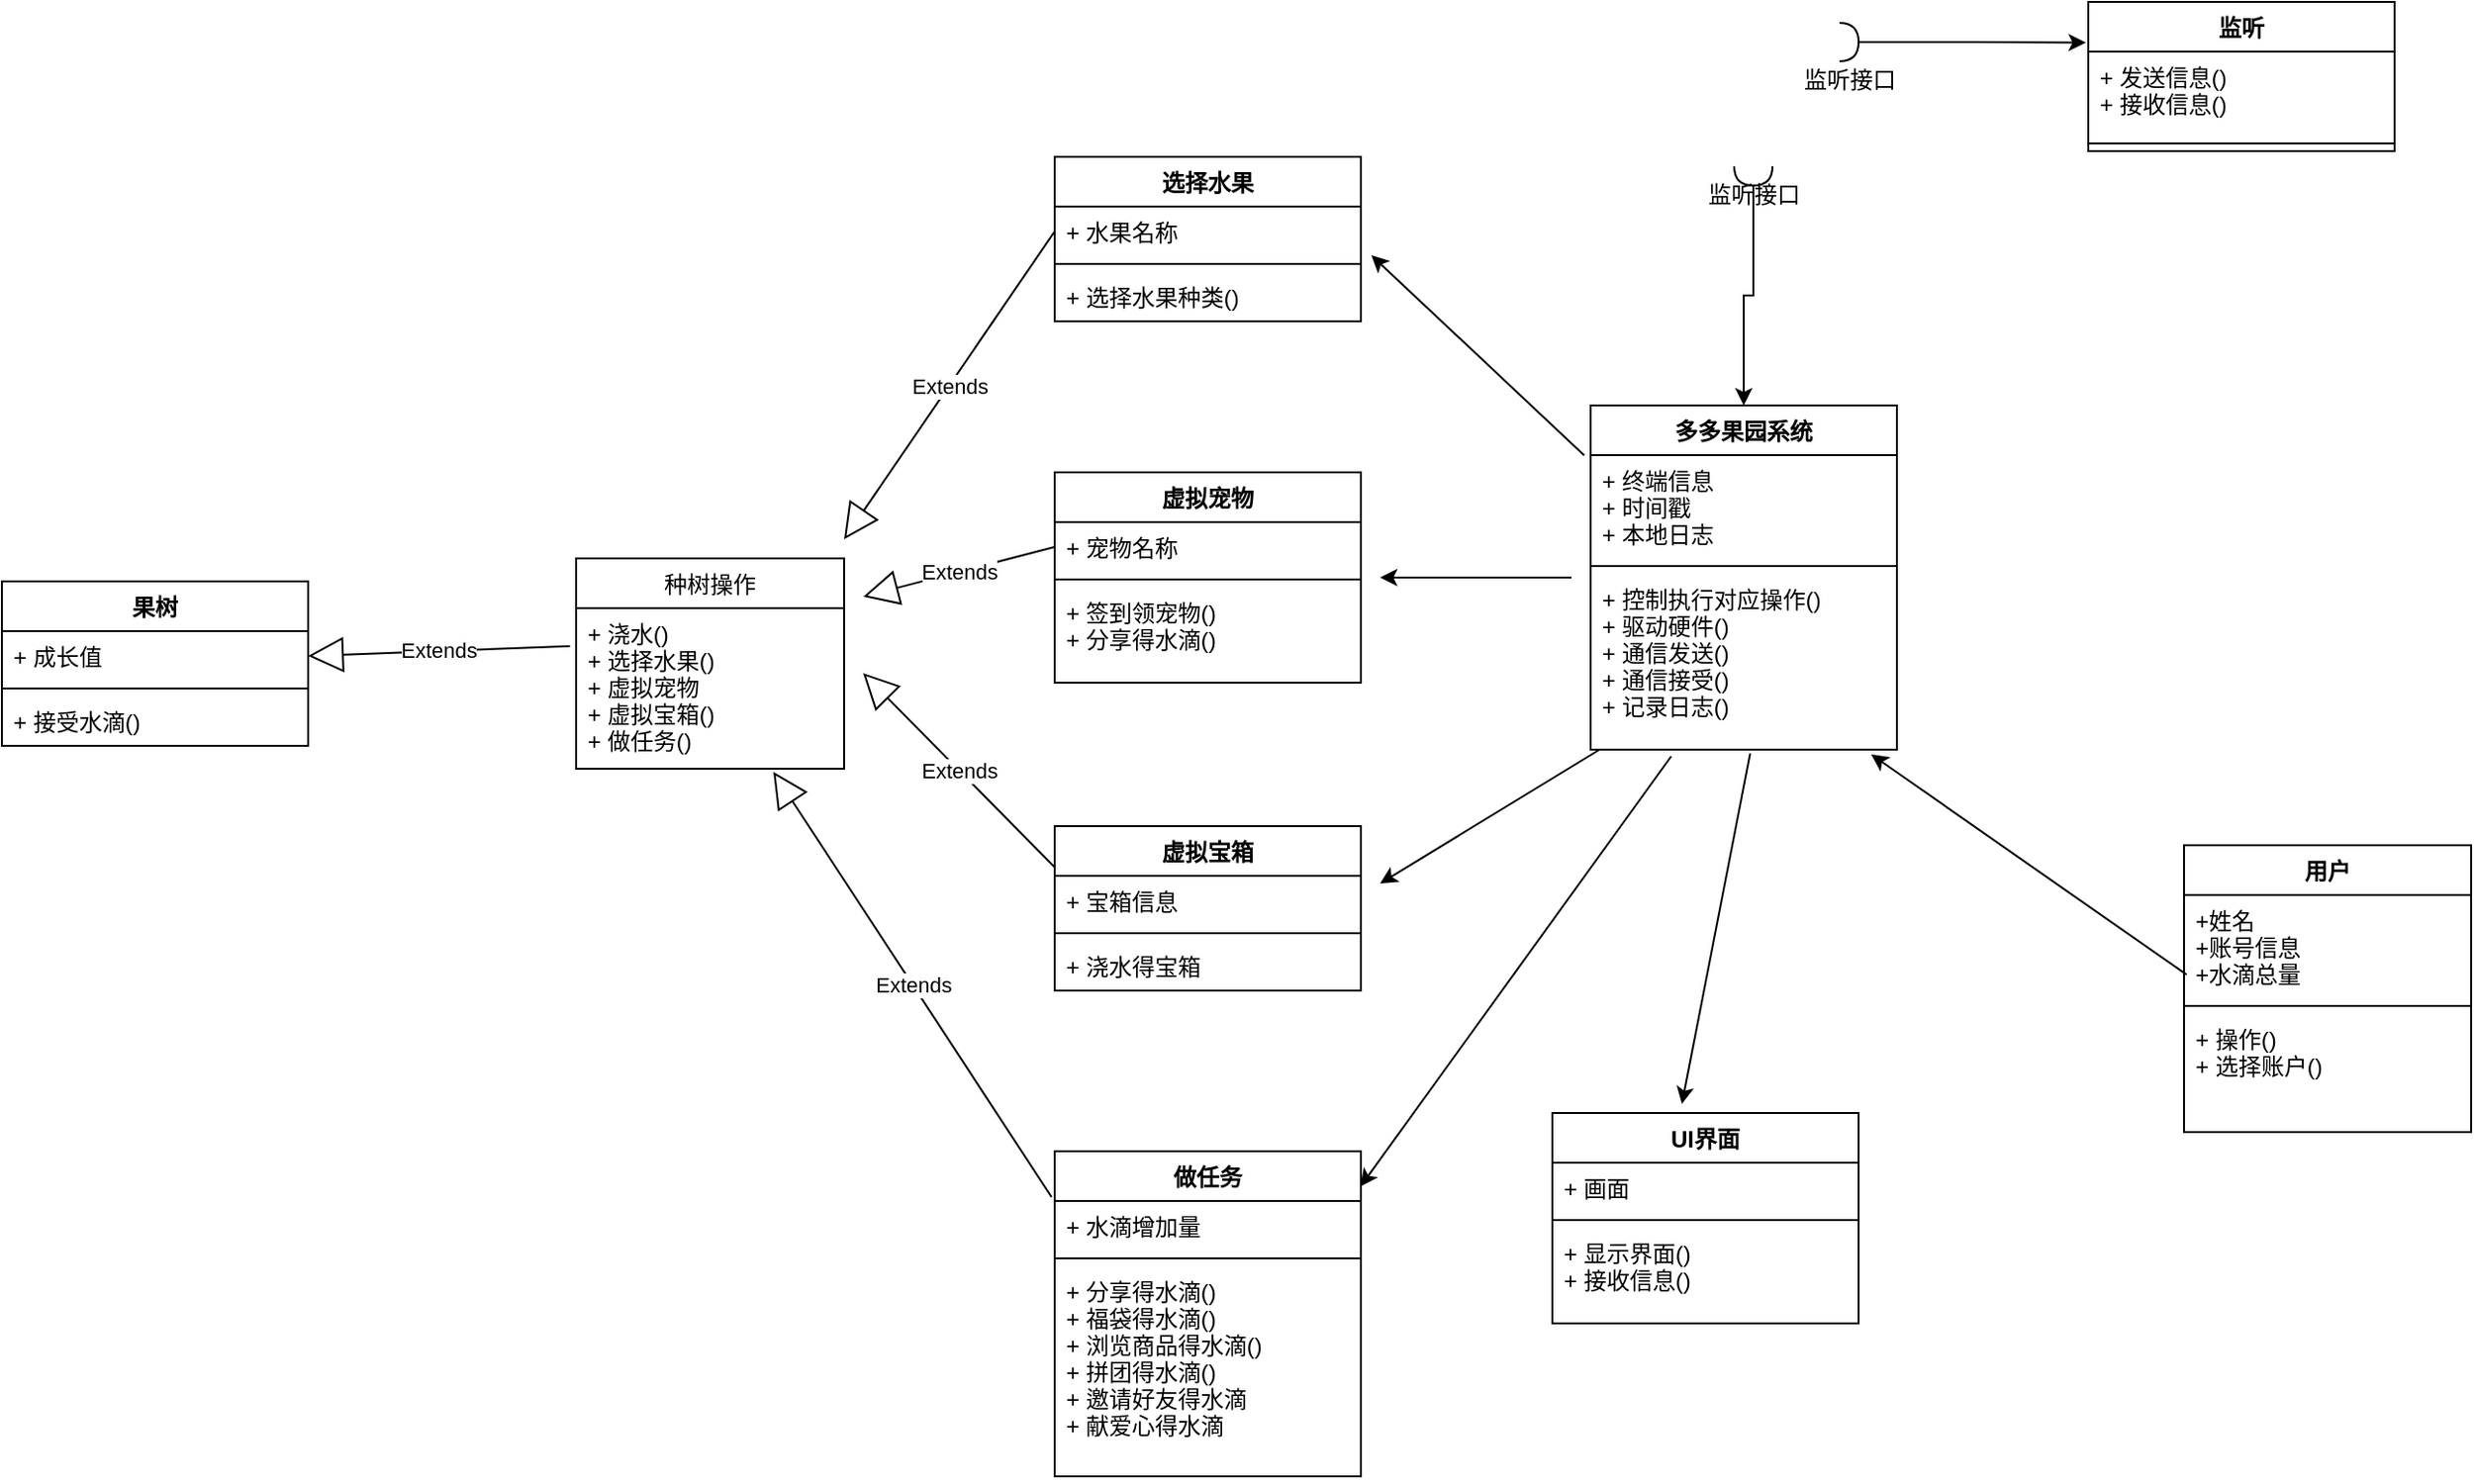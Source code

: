 <mxfile version="15.8.3" type="github">
  <diagram id="nRcR3ROQWwKyim4e7xQK" name="Page-1">
    <mxGraphModel dx="973" dy="453" grid="1" gridSize="10" guides="1" tooltips="1" connect="1" arrows="1" fold="1" page="1" pageScale="1" pageWidth="1200" pageHeight="1920" math="0" shadow="0">
      <root>
        <mxCell id="0" />
        <mxCell id="1" parent="0" />
        <mxCell id="d4iCRV9yAz6YBynpbSwq-1" value="用户" style="swimlane;fontStyle=1;align=center;verticalAlign=top;childLayout=stackLayout;horizontal=1;startSize=26;horizontalStack=0;resizeParent=1;resizeParentMax=0;resizeLast=0;collapsible=1;marginBottom=0;" vertex="1" parent="1">
          <mxGeometry x="1330" y="500" width="150" height="150" as="geometry" />
        </mxCell>
        <mxCell id="d4iCRV9yAz6YBynpbSwq-2" value="+姓名&#xa;+账号信息&#xa;+水滴总量" style="text;strokeColor=none;fillColor=none;align=left;verticalAlign=top;spacingLeft=4;spacingRight=4;overflow=hidden;rotatable=0;points=[[0,0.5],[1,0.5]];portConstraint=eastwest;" vertex="1" parent="d4iCRV9yAz6YBynpbSwq-1">
          <mxGeometry y="26" width="150" height="54" as="geometry" />
        </mxCell>
        <mxCell id="d4iCRV9yAz6YBynpbSwq-3" value="" style="line;strokeWidth=1;fillColor=none;align=left;verticalAlign=middle;spacingTop=-1;spacingLeft=3;spacingRight=3;rotatable=0;labelPosition=right;points=[];portConstraint=eastwest;" vertex="1" parent="d4iCRV9yAz6YBynpbSwq-1">
          <mxGeometry y="80" width="150" height="8" as="geometry" />
        </mxCell>
        <mxCell id="d4iCRV9yAz6YBynpbSwq-4" value="+ 操作()&#xa;+ 选择账户()" style="text;strokeColor=none;fillColor=none;align=left;verticalAlign=top;spacingLeft=4;spacingRight=4;overflow=hidden;rotatable=0;points=[[0,0.5],[1,0.5]];portConstraint=eastwest;" vertex="1" parent="d4iCRV9yAz6YBynpbSwq-1">
          <mxGeometry y="88" width="150" height="62" as="geometry" />
        </mxCell>
        <mxCell id="d4iCRV9yAz6YBynpbSwq-5" value="果树" style="swimlane;fontStyle=1;align=center;verticalAlign=top;childLayout=stackLayout;horizontal=1;startSize=26;horizontalStack=0;resizeParent=1;resizeParentMax=0;resizeLast=0;collapsible=1;marginBottom=0;" vertex="1" parent="1">
          <mxGeometry x="190" y="362" width="160" height="86" as="geometry" />
        </mxCell>
        <mxCell id="d4iCRV9yAz6YBynpbSwq-6" value="+ 成长值" style="text;strokeColor=none;fillColor=none;align=left;verticalAlign=top;spacingLeft=4;spacingRight=4;overflow=hidden;rotatable=0;points=[[0,0.5],[1,0.5]];portConstraint=eastwest;" vertex="1" parent="d4iCRV9yAz6YBynpbSwq-5">
          <mxGeometry y="26" width="160" height="26" as="geometry" />
        </mxCell>
        <mxCell id="d4iCRV9yAz6YBynpbSwq-7" value="" style="line;strokeWidth=1;fillColor=none;align=left;verticalAlign=middle;spacingTop=-1;spacingLeft=3;spacingRight=3;rotatable=0;labelPosition=right;points=[];portConstraint=eastwest;" vertex="1" parent="d4iCRV9yAz6YBynpbSwq-5">
          <mxGeometry y="52" width="160" height="8" as="geometry" />
        </mxCell>
        <mxCell id="d4iCRV9yAz6YBynpbSwq-8" value="+ 接受水滴()" style="text;strokeColor=none;fillColor=none;align=left;verticalAlign=top;spacingLeft=4;spacingRight=4;overflow=hidden;rotatable=0;points=[[0,0.5],[1,0.5]];portConstraint=eastwest;" vertex="1" parent="d4iCRV9yAz6YBynpbSwq-5">
          <mxGeometry y="60" width="160" height="26" as="geometry" />
        </mxCell>
        <mxCell id="d4iCRV9yAz6YBynpbSwq-13" value="多多果园系统" style="swimlane;fontStyle=1;align=center;verticalAlign=top;childLayout=stackLayout;horizontal=1;startSize=26;horizontalStack=0;resizeParent=1;resizeParentMax=0;resizeLast=0;collapsible=1;marginBottom=0;" vertex="1" parent="1">
          <mxGeometry x="1020" y="270" width="160" height="180" as="geometry" />
        </mxCell>
        <mxCell id="d4iCRV9yAz6YBynpbSwq-14" value="+ 终端信息&#xa;+ 时间戳&#xa;+ 本地日志" style="text;strokeColor=none;fillColor=none;align=left;verticalAlign=top;spacingLeft=4;spacingRight=4;overflow=hidden;rotatable=0;points=[[0,0.5],[1,0.5]];portConstraint=eastwest;" vertex="1" parent="d4iCRV9yAz6YBynpbSwq-13">
          <mxGeometry y="26" width="160" height="54" as="geometry" />
        </mxCell>
        <mxCell id="d4iCRV9yAz6YBynpbSwq-15" value="" style="line;strokeWidth=1;fillColor=none;align=left;verticalAlign=middle;spacingTop=-1;spacingLeft=3;spacingRight=3;rotatable=0;labelPosition=right;points=[];portConstraint=eastwest;" vertex="1" parent="d4iCRV9yAz6YBynpbSwq-13">
          <mxGeometry y="80" width="160" height="8" as="geometry" />
        </mxCell>
        <mxCell id="d4iCRV9yAz6YBynpbSwq-16" value="+ 控制执行对应操作()&#xa;+ 驱动硬件()&#xa;+ 通信发送()&#xa;+ 通信接受()&#xa;+ 记录日志()" style="text;strokeColor=none;fillColor=none;align=left;verticalAlign=top;spacingLeft=4;spacingRight=4;overflow=hidden;rotatable=0;points=[[0,0.5],[1,0.5]];portConstraint=eastwest;" vertex="1" parent="d4iCRV9yAz6YBynpbSwq-13">
          <mxGeometry y="88" width="160" height="92" as="geometry" />
        </mxCell>
        <mxCell id="d4iCRV9yAz6YBynpbSwq-17" value="" style="endArrow=classic;html=1;rounded=0;entryX=0.916;entryY=1.027;entryDx=0;entryDy=0;entryPerimeter=0;exitX=0.009;exitY=0.771;exitDx=0;exitDy=0;exitPerimeter=0;" edge="1" parent="1" source="d4iCRV9yAz6YBynpbSwq-2" target="d4iCRV9yAz6YBynpbSwq-16">
          <mxGeometry width="50" height="50" relative="1" as="geometry">
            <mxPoint x="1190" y="600" as="sourcePoint" />
            <mxPoint x="1240" y="550" as="targetPoint" />
          </mxGeometry>
        </mxCell>
        <mxCell id="d4iCRV9yAz6YBynpbSwq-18" value="种树操作" style="swimlane;fontStyle=0;childLayout=stackLayout;horizontal=1;startSize=26;fillColor=none;horizontalStack=0;resizeParent=1;resizeParentMax=0;resizeLast=0;collapsible=1;marginBottom=0;" vertex="1" parent="1">
          <mxGeometry x="490" y="350" width="140" height="110" as="geometry" />
        </mxCell>
        <mxCell id="d4iCRV9yAz6YBynpbSwq-21" value="+ 浇水()&#xa;+ 选择水果()&#xa;+ 虚拟宠物&#xa;+ 虚拟宝箱()&#xa;+ 做任务()" style="text;strokeColor=none;fillColor=none;align=left;verticalAlign=top;spacingLeft=4;spacingRight=4;overflow=hidden;rotatable=0;points=[[0,0.5],[1,0.5]];portConstraint=eastwest;" vertex="1" parent="d4iCRV9yAz6YBynpbSwq-18">
          <mxGeometry y="26" width="140" height="84" as="geometry" />
        </mxCell>
        <mxCell id="d4iCRV9yAz6YBynpbSwq-26" value="选择水果" style="swimlane;fontStyle=1;align=center;verticalAlign=top;childLayout=stackLayout;horizontal=1;startSize=26;horizontalStack=0;resizeParent=1;resizeParentMax=0;resizeLast=0;collapsible=1;marginBottom=0;" vertex="1" parent="1">
          <mxGeometry x="740" y="140" width="160" height="86" as="geometry" />
        </mxCell>
        <mxCell id="d4iCRV9yAz6YBynpbSwq-27" value="+ 水果名称" style="text;strokeColor=none;fillColor=none;align=left;verticalAlign=top;spacingLeft=4;spacingRight=4;overflow=hidden;rotatable=0;points=[[0,0.5],[1,0.5]];portConstraint=eastwest;" vertex="1" parent="d4iCRV9yAz6YBynpbSwq-26">
          <mxGeometry y="26" width="160" height="26" as="geometry" />
        </mxCell>
        <mxCell id="d4iCRV9yAz6YBynpbSwq-28" value="" style="line;strokeWidth=1;fillColor=none;align=left;verticalAlign=middle;spacingTop=-1;spacingLeft=3;spacingRight=3;rotatable=0;labelPosition=right;points=[];portConstraint=eastwest;" vertex="1" parent="d4iCRV9yAz6YBynpbSwq-26">
          <mxGeometry y="52" width="160" height="8" as="geometry" />
        </mxCell>
        <mxCell id="d4iCRV9yAz6YBynpbSwq-29" value="+ 选择水果种类()" style="text;strokeColor=none;fillColor=none;align=left;verticalAlign=top;spacingLeft=4;spacingRight=4;overflow=hidden;rotatable=0;points=[[0,0.5],[1,0.5]];portConstraint=eastwest;" vertex="1" parent="d4iCRV9yAz6YBynpbSwq-26">
          <mxGeometry y="60" width="160" height="26" as="geometry" />
        </mxCell>
        <mxCell id="d4iCRV9yAz6YBynpbSwq-30" value="虚拟宠物" style="swimlane;fontStyle=1;align=center;verticalAlign=top;childLayout=stackLayout;horizontal=1;startSize=26;horizontalStack=0;resizeParent=1;resizeParentMax=0;resizeLast=0;collapsible=1;marginBottom=0;" vertex="1" parent="1">
          <mxGeometry x="740" y="305" width="160" height="110" as="geometry" />
        </mxCell>
        <mxCell id="d4iCRV9yAz6YBynpbSwq-31" value="+ 宠物名称" style="text;strokeColor=none;fillColor=none;align=left;verticalAlign=top;spacingLeft=4;spacingRight=4;overflow=hidden;rotatable=0;points=[[0,0.5],[1,0.5]];portConstraint=eastwest;" vertex="1" parent="d4iCRV9yAz6YBynpbSwq-30">
          <mxGeometry y="26" width="160" height="26" as="geometry" />
        </mxCell>
        <mxCell id="d4iCRV9yAz6YBynpbSwq-32" value="" style="line;strokeWidth=1;fillColor=none;align=left;verticalAlign=middle;spacingTop=-1;spacingLeft=3;spacingRight=3;rotatable=0;labelPosition=right;points=[];portConstraint=eastwest;" vertex="1" parent="d4iCRV9yAz6YBynpbSwq-30">
          <mxGeometry y="52" width="160" height="8" as="geometry" />
        </mxCell>
        <mxCell id="d4iCRV9yAz6YBynpbSwq-33" value="+ 签到领宠物()&#xa;+ 分享得水滴()" style="text;strokeColor=none;fillColor=none;align=left;verticalAlign=top;spacingLeft=4;spacingRight=4;overflow=hidden;rotatable=0;points=[[0,0.5],[1,0.5]];portConstraint=eastwest;" vertex="1" parent="d4iCRV9yAz6YBynpbSwq-30">
          <mxGeometry y="60" width="160" height="50" as="geometry" />
        </mxCell>
        <mxCell id="d4iCRV9yAz6YBynpbSwq-34" value="虚拟宝箱" style="swimlane;fontStyle=1;align=center;verticalAlign=top;childLayout=stackLayout;horizontal=1;startSize=26;horizontalStack=0;resizeParent=1;resizeParentMax=0;resizeLast=0;collapsible=1;marginBottom=0;" vertex="1" parent="1">
          <mxGeometry x="740" y="490" width="160" height="86" as="geometry" />
        </mxCell>
        <mxCell id="d4iCRV9yAz6YBynpbSwq-35" value="+ 宝箱信息" style="text;strokeColor=none;fillColor=none;align=left;verticalAlign=top;spacingLeft=4;spacingRight=4;overflow=hidden;rotatable=0;points=[[0,0.5],[1,0.5]];portConstraint=eastwest;" vertex="1" parent="d4iCRV9yAz6YBynpbSwq-34">
          <mxGeometry y="26" width="160" height="26" as="geometry" />
        </mxCell>
        <mxCell id="d4iCRV9yAz6YBynpbSwq-36" value="" style="line;strokeWidth=1;fillColor=none;align=left;verticalAlign=middle;spacingTop=-1;spacingLeft=3;spacingRight=3;rotatable=0;labelPosition=right;points=[];portConstraint=eastwest;" vertex="1" parent="d4iCRV9yAz6YBynpbSwq-34">
          <mxGeometry y="52" width="160" height="8" as="geometry" />
        </mxCell>
        <mxCell id="d4iCRV9yAz6YBynpbSwq-37" value="+ 浇水得宝箱" style="text;strokeColor=none;fillColor=none;align=left;verticalAlign=top;spacingLeft=4;spacingRight=4;overflow=hidden;rotatable=0;points=[[0,0.5],[1,0.5]];portConstraint=eastwest;" vertex="1" parent="d4iCRV9yAz6YBynpbSwq-34">
          <mxGeometry y="60" width="160" height="26" as="geometry" />
        </mxCell>
        <mxCell id="d4iCRV9yAz6YBynpbSwq-38" value="做任务" style="swimlane;fontStyle=1;align=center;verticalAlign=top;childLayout=stackLayout;horizontal=1;startSize=26;horizontalStack=0;resizeParent=1;resizeParentMax=0;resizeLast=0;collapsible=1;marginBottom=0;" vertex="1" parent="1">
          <mxGeometry x="740" y="660" width="160" height="170" as="geometry" />
        </mxCell>
        <mxCell id="d4iCRV9yAz6YBynpbSwq-39" value="+ 水滴增加量" style="text;strokeColor=none;fillColor=none;align=left;verticalAlign=top;spacingLeft=4;spacingRight=4;overflow=hidden;rotatable=0;points=[[0,0.5],[1,0.5]];portConstraint=eastwest;" vertex="1" parent="d4iCRV9yAz6YBynpbSwq-38">
          <mxGeometry y="26" width="160" height="26" as="geometry" />
        </mxCell>
        <mxCell id="d4iCRV9yAz6YBynpbSwq-40" value="" style="line;strokeWidth=1;fillColor=none;align=left;verticalAlign=middle;spacingTop=-1;spacingLeft=3;spacingRight=3;rotatable=0;labelPosition=right;points=[];portConstraint=eastwest;" vertex="1" parent="d4iCRV9yAz6YBynpbSwq-38">
          <mxGeometry y="52" width="160" height="8" as="geometry" />
        </mxCell>
        <mxCell id="d4iCRV9yAz6YBynpbSwq-41" value="+ 分享得水滴()&#xa;+ 福袋得水滴()&#xa;+ 浏览商品得水滴()&#xa;+ 拼团得水滴()&#xa;+ 邀请好友得水滴&#xa;+ 献爱心得水滴" style="text;strokeColor=none;fillColor=none;align=left;verticalAlign=top;spacingLeft=4;spacingRight=4;overflow=hidden;rotatable=0;points=[[0,0.5],[1,0.5]];portConstraint=eastwest;" vertex="1" parent="d4iCRV9yAz6YBynpbSwq-38">
          <mxGeometry y="60" width="160" height="110" as="geometry" />
        </mxCell>
        <mxCell id="d4iCRV9yAz6YBynpbSwq-42" value="Extends" style="endArrow=block;endSize=16;endFill=0;html=1;rounded=0;exitX=0;exitY=0.5;exitDx=0;exitDy=0;" edge="1" parent="1" source="d4iCRV9yAz6YBynpbSwq-27">
          <mxGeometry width="160" relative="1" as="geometry">
            <mxPoint x="550" y="180" as="sourcePoint" />
            <mxPoint x="630" y="340" as="targetPoint" />
          </mxGeometry>
        </mxCell>
        <mxCell id="d4iCRV9yAz6YBynpbSwq-43" value="Extends" style="endArrow=block;endSize=16;endFill=0;html=1;rounded=0;exitX=0;exitY=0.5;exitDx=0;exitDy=0;" edge="1" parent="1" source="d4iCRV9yAz6YBynpbSwq-31">
          <mxGeometry width="160" relative="1" as="geometry">
            <mxPoint x="730" y="350" as="sourcePoint" />
            <mxPoint x="640" y="370" as="targetPoint" />
          </mxGeometry>
        </mxCell>
        <mxCell id="d4iCRV9yAz6YBynpbSwq-44" value="Extends" style="endArrow=block;endSize=16;endFill=0;html=1;rounded=0;entryX=1.071;entryY=0.405;entryDx=0;entryDy=0;entryPerimeter=0;exitX=0;exitY=0.25;exitDx=0;exitDy=0;" edge="1" parent="1" source="d4iCRV9yAz6YBynpbSwq-34" target="d4iCRV9yAz6YBynpbSwq-21">
          <mxGeometry width="160" relative="1" as="geometry">
            <mxPoint x="730" y="510" as="sourcePoint" />
            <mxPoint x="650" y="380" as="targetPoint" />
          </mxGeometry>
        </mxCell>
        <mxCell id="d4iCRV9yAz6YBynpbSwq-45" value="Extends" style="endArrow=block;endSize=16;endFill=0;html=1;rounded=0;entryX=0.736;entryY=1.02;entryDx=0;entryDy=0;entryPerimeter=0;exitX=-0.01;exitY=0.141;exitDx=0;exitDy=0;exitPerimeter=0;" edge="1" parent="1" source="d4iCRV9yAz6YBynpbSwq-38" target="d4iCRV9yAz6YBynpbSwq-21">
          <mxGeometry width="160" relative="1" as="geometry">
            <mxPoint x="720" y="670" as="sourcePoint" />
            <mxPoint x="649.94" y="420.02" as="targetPoint" />
          </mxGeometry>
        </mxCell>
        <mxCell id="d4iCRV9yAz6YBynpbSwq-48" value="Extends" style="endArrow=block;endSize=16;endFill=0;html=1;rounded=0;exitX=-0.023;exitY=0.237;exitDx=0;exitDy=0;exitPerimeter=0;entryX=1;entryY=0.5;entryDx=0;entryDy=0;" edge="1" parent="1" source="d4iCRV9yAz6YBynpbSwq-21" target="d4iCRV9yAz6YBynpbSwq-6">
          <mxGeometry width="160" relative="1" as="geometry">
            <mxPoint x="330" y="404.41" as="sourcePoint" />
            <mxPoint x="380" y="450" as="targetPoint" />
          </mxGeometry>
        </mxCell>
        <mxCell id="d4iCRV9yAz6YBynpbSwq-49" value="" style="endArrow=classic;html=1;rounded=0;entryX=1.034;entryY=0.98;entryDx=0;entryDy=0;entryPerimeter=0;exitX=-0.021;exitY=0.002;exitDx=0;exitDy=0;exitPerimeter=0;" edge="1" parent="1" source="d4iCRV9yAz6YBynpbSwq-14" target="d4iCRV9yAz6YBynpbSwq-27">
          <mxGeometry width="50" height="50" relative="1" as="geometry">
            <mxPoint x="960" y="290" as="sourcePoint" />
            <mxPoint x="1010" y="240" as="targetPoint" />
          </mxGeometry>
        </mxCell>
        <mxCell id="d4iCRV9yAz6YBynpbSwq-50" value="" style="endArrow=classic;html=1;rounded=0;" edge="1" parent="1">
          <mxGeometry width="50" height="50" relative="1" as="geometry">
            <mxPoint x="1010" y="360" as="sourcePoint" />
            <mxPoint x="910" y="360" as="targetPoint" />
          </mxGeometry>
        </mxCell>
        <mxCell id="d4iCRV9yAz6YBynpbSwq-51" value="" style="endArrow=classic;html=1;rounded=0;" edge="1" parent="1" source="d4iCRV9yAz6YBynpbSwq-16">
          <mxGeometry width="50" height="50" relative="1" as="geometry">
            <mxPoint x="650" y="500" as="sourcePoint" />
            <mxPoint x="910" y="520" as="targetPoint" />
          </mxGeometry>
        </mxCell>
        <mxCell id="d4iCRV9yAz6YBynpbSwq-52" value="" style="endArrow=classic;html=1;rounded=0;entryX=0.999;entryY=0.108;entryDx=0;entryDy=0;entryPerimeter=0;exitX=0.263;exitY=1.038;exitDx=0;exitDy=0;exitPerimeter=0;" edge="1" parent="1" source="d4iCRV9yAz6YBynpbSwq-16" target="d4iCRV9yAz6YBynpbSwq-38">
          <mxGeometry width="50" height="50" relative="1" as="geometry">
            <mxPoint x="1070" y="460" as="sourcePoint" />
            <mxPoint x="700" y="450" as="targetPoint" />
          </mxGeometry>
        </mxCell>
        <mxCell id="d4iCRV9yAz6YBynpbSwq-53" value="UI界面" style="swimlane;fontStyle=1;align=center;verticalAlign=top;childLayout=stackLayout;horizontal=1;startSize=26;horizontalStack=0;resizeParent=1;resizeParentMax=0;resizeLast=0;collapsible=1;marginBottom=0;" vertex="1" parent="1">
          <mxGeometry x="1000" y="640" width="160" height="110" as="geometry" />
        </mxCell>
        <mxCell id="d4iCRV9yAz6YBynpbSwq-54" value="+ 画面" style="text;strokeColor=none;fillColor=none;align=left;verticalAlign=top;spacingLeft=4;spacingRight=4;overflow=hidden;rotatable=0;points=[[0,0.5],[1,0.5]];portConstraint=eastwest;" vertex="1" parent="d4iCRV9yAz6YBynpbSwq-53">
          <mxGeometry y="26" width="160" height="26" as="geometry" />
        </mxCell>
        <mxCell id="d4iCRV9yAz6YBynpbSwq-55" value="" style="line;strokeWidth=1;fillColor=none;align=left;verticalAlign=middle;spacingTop=-1;spacingLeft=3;spacingRight=3;rotatable=0;labelPosition=right;points=[];portConstraint=eastwest;" vertex="1" parent="d4iCRV9yAz6YBynpbSwq-53">
          <mxGeometry y="52" width="160" height="8" as="geometry" />
        </mxCell>
        <mxCell id="d4iCRV9yAz6YBynpbSwq-56" value="+ 显示界面()&#xa;+ 接收信息()&#xa;" style="text;strokeColor=none;fillColor=none;align=left;verticalAlign=top;spacingLeft=4;spacingRight=4;overflow=hidden;rotatable=0;points=[[0,0.5],[1,0.5]];portConstraint=eastwest;" vertex="1" parent="d4iCRV9yAz6YBynpbSwq-53">
          <mxGeometry y="60" width="160" height="50" as="geometry" />
        </mxCell>
        <mxCell id="d4iCRV9yAz6YBynpbSwq-57" value="" style="endArrow=classic;html=1;rounded=0;entryX=0.423;entryY=-0.043;entryDx=0;entryDy=0;entryPerimeter=0;exitX=0.521;exitY=1.021;exitDx=0;exitDy=0;exitPerimeter=0;" edge="1" parent="1" source="d4iCRV9yAz6YBynpbSwq-16" target="d4iCRV9yAz6YBynpbSwq-53">
          <mxGeometry width="50" height="50" relative="1" as="geometry">
            <mxPoint x="1070" y="530" as="sourcePoint" />
            <mxPoint x="1120" y="480" as="targetPoint" />
          </mxGeometry>
        </mxCell>
        <mxCell id="d4iCRV9yAz6YBynpbSwq-59" style="edgeStyle=orthogonalEdgeStyle;rounded=0;orthogonalLoop=1;jettySize=auto;html=1;entryX=0.5;entryY=0;entryDx=0;entryDy=0;exitX=1;exitY=0.5;exitDx=0;exitDy=0;exitPerimeter=0;" edge="1" parent="1" source="d4iCRV9yAz6YBynpbSwq-58" target="d4iCRV9yAz6YBynpbSwq-13">
          <mxGeometry relative="1" as="geometry">
            <mxPoint x="1100" y="140" as="sourcePoint" />
          </mxGeometry>
        </mxCell>
        <mxCell id="d4iCRV9yAz6YBynpbSwq-58" value="监听接口" style="shape=requiredInterface;html=1;verticalLabelPosition=bottom;sketch=0;direction=south;" vertex="1" parent="1">
          <mxGeometry x="1095" y="145" width="20" height="10" as="geometry" />
        </mxCell>
        <mxCell id="d4iCRV9yAz6YBynpbSwq-60" value="监听" style="swimlane;fontStyle=1;align=center;verticalAlign=top;childLayout=stackLayout;horizontal=1;startSize=26;horizontalStack=0;resizeParent=1;resizeParentMax=0;resizeLast=0;collapsible=1;marginBottom=0;" vertex="1" parent="1">
          <mxGeometry x="1280" y="59" width="160" height="78" as="geometry" />
        </mxCell>
        <mxCell id="d4iCRV9yAz6YBynpbSwq-61" value="+ 发送信息()&#xa;+ 接收信息()" style="text;strokeColor=none;fillColor=none;align=left;verticalAlign=top;spacingLeft=4;spacingRight=4;overflow=hidden;rotatable=0;points=[[0,0.5],[1,0.5]];portConstraint=eastwest;" vertex="1" parent="d4iCRV9yAz6YBynpbSwq-60">
          <mxGeometry y="26" width="160" height="44" as="geometry" />
        </mxCell>
        <mxCell id="d4iCRV9yAz6YBynpbSwq-62" value="" style="line;strokeWidth=1;fillColor=none;align=left;verticalAlign=middle;spacingTop=-1;spacingLeft=3;spacingRight=3;rotatable=0;labelPosition=right;points=[];portConstraint=eastwest;" vertex="1" parent="d4iCRV9yAz6YBynpbSwq-60">
          <mxGeometry y="70" width="160" height="8" as="geometry" />
        </mxCell>
        <mxCell id="d4iCRV9yAz6YBynpbSwq-67" style="edgeStyle=orthogonalEdgeStyle;rounded=0;orthogonalLoop=1;jettySize=auto;html=1;entryX=-0.008;entryY=-0.107;entryDx=0;entryDy=0;entryPerimeter=0;" edge="1" parent="1" source="d4iCRV9yAz6YBynpbSwq-66" target="d4iCRV9yAz6YBynpbSwq-61">
          <mxGeometry relative="1" as="geometry" />
        </mxCell>
        <mxCell id="d4iCRV9yAz6YBynpbSwq-66" value="监听接口" style="shape=requiredInterface;html=1;verticalLabelPosition=bottom;sketch=0;" vertex="1" parent="1">
          <mxGeometry x="1150" y="70" width="10" height="20" as="geometry" />
        </mxCell>
      </root>
    </mxGraphModel>
  </diagram>
</mxfile>
